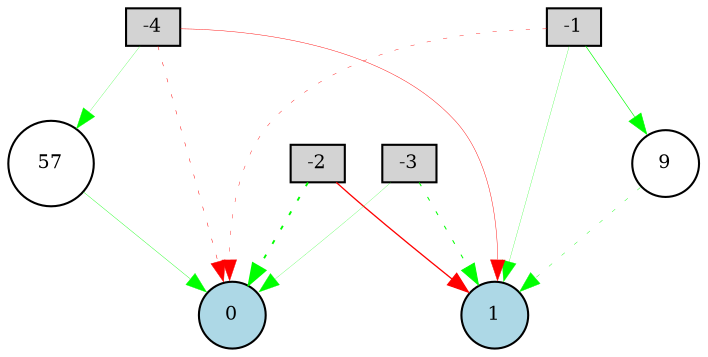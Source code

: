 digraph {
	node [fontsize=9 height=0.2 shape=circle width=0.2]
	-1 [fillcolor=lightgray shape=box style=filled]
	-2 [fillcolor=lightgray shape=box style=filled]
	-3 [fillcolor=lightgray shape=box style=filled]
	-4 [fillcolor=lightgray shape=box style=filled]
	0 [fillcolor=lightblue style=filled]
	1 [fillcolor=lightblue style=filled]
	9 [fillcolor=white style=filled]
	57 [fillcolor=white style=filled]
	-1 -> 0 [color=red penwidth=0.19008994900488907 style=dotted]
	-1 -> 1 [color=green penwidth=0.125072998841637 style=solid]
	-2 -> 0 [color=green penwidth=0.9032648874404448 style=dotted]
	-2 -> 1 [color=red penwidth=0.6263853659273332 style=solid]
	-3 -> 0 [color=green penwidth=0.1101212878604047 style=solid]
	-3 -> 1 [color=green penwidth=0.4856027300177048 style=dotted]
	-4 -> 0 [color=red penwidth=0.23114105127753218 style=dotted]
	-4 -> 1 [color=red penwidth=0.20704808190636106 style=solid]
	9 -> 1 [color=green penwidth=0.18729935726128888 style=dotted]
	-1 -> 9 [color=green penwidth=0.31672588314706074 style=solid]
	-4 -> 57 [color=green penwidth=0.11372997388543682 style=solid]
	57 -> 0 [color=green penwidth=0.17855292065614886 style=solid]
}
